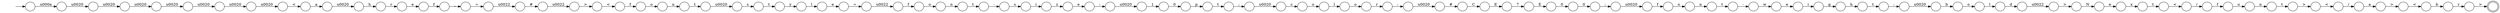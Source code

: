 digraph Automaton {
  rankdir = LR;
  0 [shape=circle,label=""];
  0 -> 52 [label=">"]
  1 [shape=circle,label=""];
  1 -> 81 [label="t"]
  2 [shape=circle,label=""];
  2 -> 84 [label="7"]
  3 [shape=circle,label=""];
  3 -> 14 [label="\u0020"]
  4 [shape=circle,label=""];
  4 -> 25 [label="n"]
  5 [shape=circle,label=""];
  5 -> 19 [label="\u0020"]
  6 [shape=circle,label=""];
  6 -> 60 [label="0"]
  7 [shape=circle,label=""];
  7 -> 79 [label="o"]
  8 [shape=circle,label=""];
  8 -> 61 [label="o"]
  9 [shape=circle,label=""];
  9 -> 104 [label="<"]
  10 [shape=circle,label=""];
  10 -> 3 [label="\u0020"]
  11 [shape=circle,label=""];
  11 -> 75 [label="="]
  12 [shape=circle,label=""];
  initial [shape=plaintext,label=""];
  initial -> 12
  12 -> 10 [label="\u000a"]
  13 [shape=circle,label=""];
  13 -> 27 [label="o"]
  14 [shape=circle,label=""];
  14 -> 47 [label="\u0020"]
  15 [shape=circle,label=""];
  15 -> 94 [label="\u0020"]
  16 [shape=circle,label=""];
  16 -> 13 [label="f"]
  17 [shape=circle,label=""];
  17 -> 78 [label="\u0020"]
  18 [shape=circle,label=""];
  18 -> 29 [label="o"]
  19 [shape=circle,label=""];
  19 -> 36 [label="h"]
  20 [shape=circle,label=""];
  20 -> 39 [label="e"]
  21 [shape=circle,label=""];
  21 -> 64 [label="t"]
  22 [shape=circle,label=""];
  22 -> 105 [label="r"]
  23 [shape=circle,label=""];
  23 -> 33 [label="-"]
  24 [shape=circle,label=""];
  24 -> 92 [label="t"]
  25 [shape=circle,label=""];
  25 -> 23 [label="t"]
  26 [shape=circle,label=""];
  26 -> 18 [label="c"]
  27 [shape=circle,label=""];
  27 -> 83 [label="n"]
  28 [shape=circle,label=""];
  28 -> 7 [label="f"]
  29 [shape=circle,label=""];
  29 -> 82 [label="l"]
  30 [shape=circle,label=""];
  30 -> 65 [label="b"]
  31 [shape=circle,label=""];
  31 -> 35 [label="/"]
  32 [shape=circle,label=""];
  32 -> 31 [label="<"]
  33 [shape=circle,label=""];
  33 -> 99 [label="s"]
  34 [shape=circle,label=""];
  34 -> 46 [label=";"]
  35 [shape=circle,label=""];
  35 -> 0 [label="a"]
  36 [shape=circle,label=""];
  36 -> 89 [label="r"]
  37 [shape=circle,label=""];
  37 -> 40 [label=":"]
  38 [shape=circle,label=""];
  38 -> 37 [label="e"]
  39 [shape=circle,label=""];
  39 -> 50 [label="x"]
  40 [shape=circle,label=""];
  40 -> 101 [label="\u0020"]
  41 [shape=circle,label=""];
  41 -> 98 [label="t"]
  42 [shape=circle,label=""];
  42 -> 20 [label="N"]
  43 [shape=circle,label=""];
  43 -> 59 [label="-"]
  44 [shape=circle,label=""];
  44 -> 86 [label="\u0022"]
  45 [shape=circle,label=""];
  45 -> 38 [label="z"]
  46 [shape=circle,label=""];
  46 -> 26 [label="\u0020"]
  47 [shape=circle,label=""];
  47 -> 17 [label="\u0020"]
  48 [shape=circle,label=""];
  48 -> 53 [label="="]
  49 [shape=circle,label=""];
  49 -> 76 [label="<"]
  50 [shape=circle,label=""];
  50 -> 9 [label="t"]
  51 [shape=circle,label=""];
  51 -> 68 [label=":"]
  52 [shape=circle,label=""];
  52 -> 77 [label="<"]
  53 [shape=circle,label=""];
  53 -> 58 [label="\u0022"]
  54 [shape=circle,label=""];
  54 -> 49 [label=">"]
  55 [shape=circle,label=""];
  55 -> 70 [label="C"]
  56 [shape=circle,label=""];
  56 -> 30 [label="\u0020"]
  57 [shape=circle,label=""];
  57 -> 67 [label="f"]
  58 [shape=circle,label=""];
  58 -> 74 [label="f"]
  59 [shape=circle,label=""];
  59 -> 71 [label="w"]
  60 [shape=circle,label=""];
  60 -> 100 [label=";"]
  61 [shape=circle,label=""];
  61 -> 24 [label="n"]
  62 [shape=circle,label=""];
  62 -> 41 [label="h"]
  63 [shape=circle,label=""];
  63 -> 51 [label="r"]
  64 [shape=circle,label=""];
  64 -> 32 [label=">"]
  65 [shape=circle,label=""];
  65 -> 87 [label="o"]
  66 [shape=doublecircle,label=""];
  67 [shape=circle,label=""];
  67 -> 11 [label="_"]
  68 [shape=circle,label=""];
  68 -> 91 [label="\u0020"]
  69 [shape=circle,label=""];
  69 -> 72 [label="p"]
  70 [shape=circle,label=""];
  70 -> 2 [label="E"]
  71 [shape=circle,label=""];
  71 -> 102 [label="e"]
  72 [shape=circle,label=""];
  72 -> 34 [label="t"]
  73 [shape=circle,label=""];
  73 -> 1 [label="s"]
  74 [shape=circle,label=""];
  74 -> 4 [label="o"]
  75 [shape=circle,label=""];
  75 -> 85 [label="\u0022"]
  76 [shape=circle,label=""];
  76 -> 8 [label="f"]
  77 [shape=circle,label=""];
  77 -> 22 [label="b"]
  78 [shape=circle,label=""];
  78 -> 15 [label="\u0020"]
  79 [shape=circle,label=""];
  79 -> 21 [label="n"]
  80 [shape=circle,label=""];
  80 -> 62 [label="g"]
  81 [shape=circle,label=""];
  81 -> 93 [label="y"]
  82 [shape=circle,label=""];
  82 -> 63 [label="o"]
  83 [shape=circle,label=""];
  83 -> 43 [label="t"]
  84 [shape=circle,label=""];
  84 -> 95 [label="E"]
  85 [shape=circle,label=""];
  85 -> 90 [label="#"]
  86 [shape=circle,label=""];
  86 -> 42 [label=">"]
  87 [shape=circle,label=""];
  87 -> 96 [label="l"]
  88 [shape=circle,label=""];
  88 -> 69 [label="0"]
  89 [shape=circle,label=""];
  89 -> 57 [label="e"]
  90 [shape=circle,label=""];
  90 -> 54 [label="\u0022"]
  91 [shape=circle,label=""];
  91 -> 55 [label="#"]
  92 [shape=circle,label=""];
  92 -> 73 [label="\u0020"]
  93 [shape=circle,label=""];
  93 -> 103 [label="l"]
  94 [shape=circle,label=""];
  94 -> 97 [label="<"]
  95 [shape=circle,label=""];
  95 -> 6 [label="0"]
  96 [shape=circle,label=""];
  96 -> 44 [label="d"]
  97 [shape=circle,label=""];
  97 -> 5 [label="a"]
  98 [shape=circle,label=""];
  98 -> 56 [label=":"]
  99 [shape=circle,label=""];
  99 -> 45 [label="i"]
  100 [shape=circle,label=""];
  100 -> 16 [label="\u0020"]
  101 [shape=circle,label=""];
  101 -> 88 [label="1"]
  102 [shape=circle,label=""];
  102 -> 80 [label="i"]
  103 [shape=circle,label=""];
  103 -> 48 [label="e"]
  104 [shape=circle,label=""];
  104 -> 28 [label="/"]
  105 [shape=circle,label=""];
  105 -> 66 [label=">"]
}

